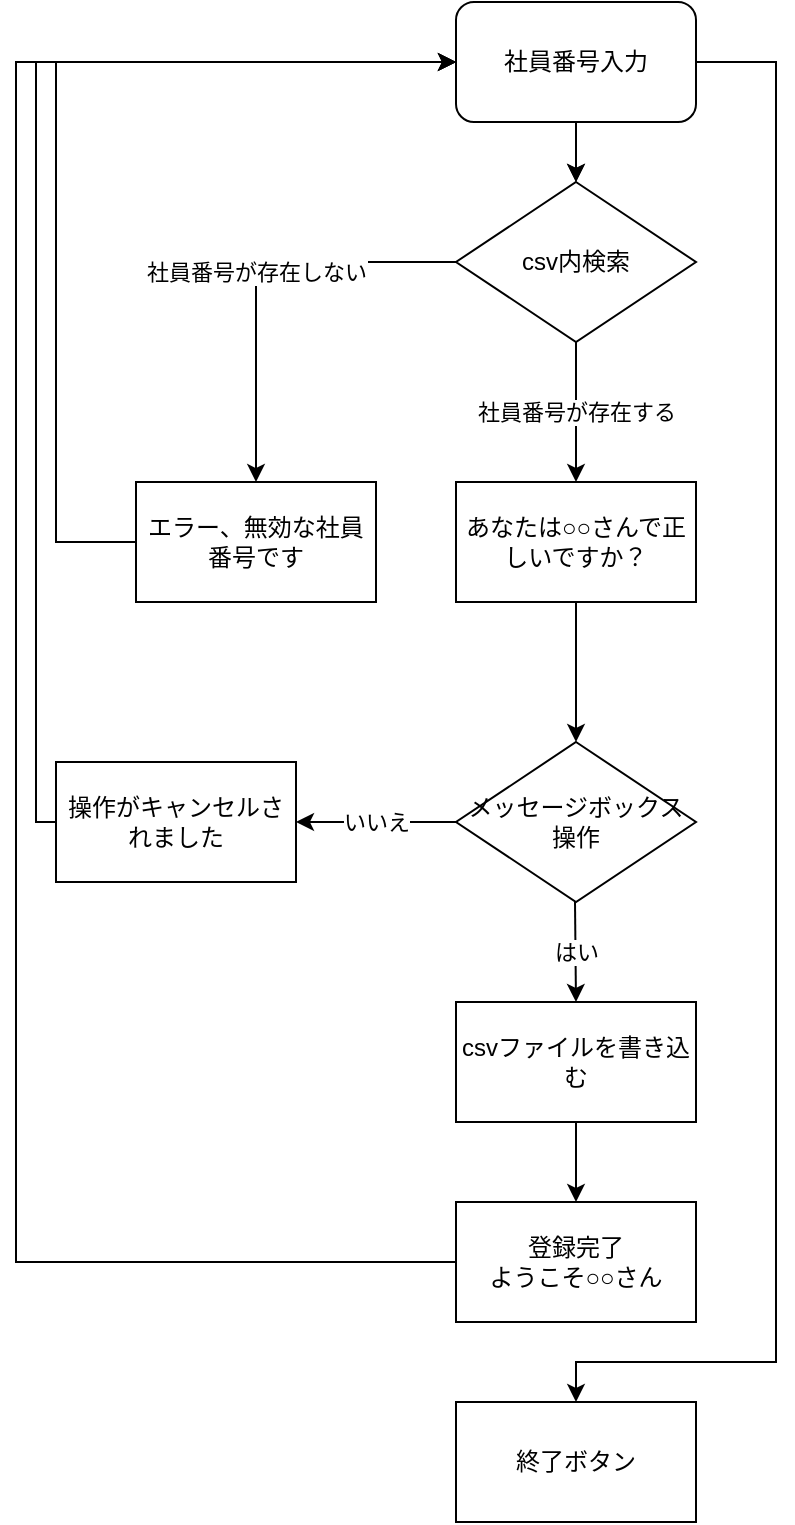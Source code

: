 <mxfile version="24.7.6">
  <diagram name="ページ1" id="tDSjShrsog8t8r01X7za">
    <mxGraphModel dx="1050" dy="522" grid="1" gridSize="10" guides="1" tooltips="1" connect="1" arrows="1" fold="1" page="1" pageScale="1" pageWidth="827" pageHeight="1169" math="0" shadow="0">
      <root>
        <mxCell id="0" />
        <mxCell id="1" parent="0" />
        <mxCell id="d4ciYWOccWzurNr53IGO-9" value="" style="edgeStyle=orthogonalEdgeStyle;rounded=0;orthogonalLoop=1;jettySize=auto;html=1;" parent="1" source="d4ciYWOccWzurNr53IGO-2" target="d4ciYWOccWzurNr53IGO-7" edge="1">
          <mxGeometry relative="1" as="geometry" />
        </mxCell>
        <mxCell id="d4ciYWOccWzurNr53IGO-18" value="" style="edgeStyle=orthogonalEdgeStyle;rounded=0;orthogonalLoop=1;jettySize=auto;html=1;" parent="1" source="d4ciYWOccWzurNr53IGO-2" target="d4ciYWOccWzurNr53IGO-7" edge="1">
          <mxGeometry relative="1" as="geometry" />
        </mxCell>
        <mxCell id="CB12Wec0NSiDcRl1hhvv-3" style="edgeStyle=orthogonalEdgeStyle;rounded=0;orthogonalLoop=1;jettySize=auto;html=1;entryX=0.5;entryY=0;entryDx=0;entryDy=0;" edge="1" parent="1" source="d4ciYWOccWzurNr53IGO-2" target="CB12Wec0NSiDcRl1hhvv-1">
          <mxGeometry relative="1" as="geometry">
            <Array as="points">
              <mxPoint x="440" y="70" />
              <mxPoint x="440" y="720" />
              <mxPoint x="340" y="720" />
            </Array>
          </mxGeometry>
        </mxCell>
        <mxCell id="d4ciYWOccWzurNr53IGO-2" value="社員番号入力" style="rounded=1;whiteSpace=wrap;html=1;" parent="1" vertex="1">
          <mxGeometry x="280" y="40" width="120" height="60" as="geometry" />
        </mxCell>
        <mxCell id="d4ciYWOccWzurNr53IGO-7" value="csv内検索" style="rhombus;whiteSpace=wrap;html=1;" parent="1" vertex="1">
          <mxGeometry x="280" y="130" width="120" height="80" as="geometry" />
        </mxCell>
        <mxCell id="d4ciYWOccWzurNr53IGO-8" value="あなたは○○さんで正しいですか？" style="rounded=0;whiteSpace=wrap;html=1;" parent="1" vertex="1">
          <mxGeometry x="280" y="280" width="120" height="60" as="geometry" />
        </mxCell>
        <mxCell id="d4ciYWOccWzurNr53IGO-12" value="" style="endArrow=classic;html=1;rounded=0;entryX=0.5;entryY=0;entryDx=0;entryDy=0;" parent="1" target="d4ciYWOccWzurNr53IGO-8" edge="1">
          <mxGeometry relative="1" as="geometry">
            <mxPoint x="340" y="210" as="sourcePoint" />
            <mxPoint x="440" y="210" as="targetPoint" />
          </mxGeometry>
        </mxCell>
        <mxCell id="d4ciYWOccWzurNr53IGO-13" value="社員番号が存在する" style="edgeLabel;resizable=0;html=1;;align=center;verticalAlign=middle;" parent="d4ciYWOccWzurNr53IGO-12" connectable="0" vertex="1">
          <mxGeometry relative="1" as="geometry" />
        </mxCell>
        <mxCell id="d4ciYWOccWzurNr53IGO-27" style="edgeStyle=orthogonalEdgeStyle;rounded=0;orthogonalLoop=1;jettySize=auto;html=1;entryX=0;entryY=0.5;entryDx=0;entryDy=0;" parent="1" source="d4ciYWOccWzurNr53IGO-17" target="d4ciYWOccWzurNr53IGO-2" edge="1">
          <mxGeometry relative="1" as="geometry">
            <Array as="points">
              <mxPoint x="80" y="310" />
              <mxPoint x="80" y="70" />
            </Array>
          </mxGeometry>
        </mxCell>
        <mxCell id="d4ciYWOccWzurNr53IGO-17" value="エラー、無効な社員番号です" style="rounded=0;whiteSpace=wrap;html=1;" parent="1" vertex="1">
          <mxGeometry x="120" y="280" width="120" height="60" as="geometry" />
        </mxCell>
        <mxCell id="d4ciYWOccWzurNr53IGO-19" value="" style="endArrow=classic;html=1;rounded=0;entryX=0.5;entryY=0;entryDx=0;entryDy=0;exitX=0;exitY=0.5;exitDx=0;exitDy=0;" parent="1" source="d4ciYWOccWzurNr53IGO-7" target="d4ciYWOccWzurNr53IGO-17" edge="1">
          <mxGeometry relative="1" as="geometry">
            <mxPoint x="80" y="210" as="sourcePoint" />
            <mxPoint x="180" y="210" as="targetPoint" />
            <Array as="points">
              <mxPoint x="180" y="170" />
            </Array>
          </mxGeometry>
        </mxCell>
        <mxCell id="d4ciYWOccWzurNr53IGO-20" value="社員番号が存在しない" style="edgeLabel;resizable=0;html=1;;align=center;verticalAlign=middle;" parent="d4ciYWOccWzurNr53IGO-19" connectable="0" vertex="1">
          <mxGeometry relative="1" as="geometry" />
        </mxCell>
        <mxCell id="d4ciYWOccWzurNr53IGO-21" value="メッセージボックス操作" style="rhombus;whiteSpace=wrap;html=1;rounded=0;" parent="1" vertex="1">
          <mxGeometry x="280" y="410" width="120" height="80" as="geometry" />
        </mxCell>
        <mxCell id="d4ciYWOccWzurNr53IGO-23" value="" style="endArrow=classic;html=1;rounded=0;exitX=0.5;exitY=1;exitDx=0;exitDy=0;entryX=0.5;entryY=0;entryDx=0;entryDy=0;" parent="1" source="d4ciYWOccWzurNr53IGO-8" target="d4ciYWOccWzurNr53IGO-21" edge="1">
          <mxGeometry relative="1" as="geometry">
            <mxPoint x="360" y="370" as="sourcePoint" />
            <mxPoint x="460" y="370" as="targetPoint" />
          </mxGeometry>
        </mxCell>
        <mxCell id="d4ciYWOccWzurNr53IGO-32" style="edgeStyle=orthogonalEdgeStyle;rounded=0;orthogonalLoop=1;jettySize=auto;html=1;entryX=0;entryY=0.5;entryDx=0;entryDy=0;" parent="1" source="d4ciYWOccWzurNr53IGO-28" target="d4ciYWOccWzurNr53IGO-2" edge="1">
          <mxGeometry relative="1" as="geometry">
            <Array as="points">
              <mxPoint x="70" y="450" />
              <mxPoint x="70" y="70" />
            </Array>
          </mxGeometry>
        </mxCell>
        <mxCell id="d4ciYWOccWzurNr53IGO-28" value="操作がキャンセルされました" style="whiteSpace=wrap;html=1;rounded=0;" parent="1" vertex="1">
          <mxGeometry x="80" y="420" width="120" height="60" as="geometry" />
        </mxCell>
        <mxCell id="d4ciYWOccWzurNr53IGO-37" style="edgeStyle=orthogonalEdgeStyle;rounded=0;orthogonalLoop=1;jettySize=auto;html=1;entryX=0;entryY=0.5;entryDx=0;entryDy=0;exitX=0;exitY=0.5;exitDx=0;exitDy=0;" parent="1" source="d4ciYWOccWzurNr53IGO-30" target="d4ciYWOccWzurNr53IGO-2" edge="1">
          <mxGeometry relative="1" as="geometry">
            <Array as="points">
              <mxPoint x="60" y="670" />
              <mxPoint x="60" y="70" />
            </Array>
          </mxGeometry>
        </mxCell>
        <mxCell id="d4ciYWOccWzurNr53IGO-30" value="登録完了&lt;br&gt;ようこそ○○さん" style="whiteSpace=wrap;html=1;rounded=0;" parent="1" vertex="1">
          <mxGeometry x="280" y="640" width="120" height="60" as="geometry" />
        </mxCell>
        <mxCell id="d4ciYWOccWzurNr53IGO-33" value="" style="endArrow=classic;html=1;rounded=0;exitX=0;exitY=0.5;exitDx=0;exitDy=0;" parent="1" source="d4ciYWOccWzurNr53IGO-21" target="d4ciYWOccWzurNr53IGO-28" edge="1">
          <mxGeometry relative="1" as="geometry">
            <mxPoint x="360" y="470" as="sourcePoint" />
            <mxPoint x="460" y="470" as="targetPoint" />
          </mxGeometry>
        </mxCell>
        <mxCell id="d4ciYWOccWzurNr53IGO-34" value="いいえ" style="edgeLabel;resizable=0;html=1;;align=center;verticalAlign=middle;" parent="d4ciYWOccWzurNr53IGO-33" connectable="0" vertex="1">
          <mxGeometry relative="1" as="geometry" />
        </mxCell>
        <mxCell id="d4ciYWOccWzurNr53IGO-35" value="" style="endArrow=classic;html=1;rounded=0;exitX=0.5;exitY=1;exitDx=0;exitDy=0;entryX=0.5;entryY=0;entryDx=0;entryDy=0;" parent="1" target="d4ciYWOccWzurNr53IGO-39" edge="1">
          <mxGeometry relative="1" as="geometry">
            <mxPoint x="339.5" y="490" as="sourcePoint" />
            <mxPoint x="339.5" y="580" as="targetPoint" />
          </mxGeometry>
        </mxCell>
        <mxCell id="d4ciYWOccWzurNr53IGO-36" value="はい" style="edgeLabel;resizable=0;html=1;;align=center;verticalAlign=middle;" parent="d4ciYWOccWzurNr53IGO-35" connectable="0" vertex="1">
          <mxGeometry relative="1" as="geometry" />
        </mxCell>
        <mxCell id="d4ciYWOccWzurNr53IGO-40" value="" style="edgeStyle=orthogonalEdgeStyle;rounded=0;orthogonalLoop=1;jettySize=auto;html=1;" parent="1" source="d4ciYWOccWzurNr53IGO-39" target="d4ciYWOccWzurNr53IGO-30" edge="1">
          <mxGeometry relative="1" as="geometry" />
        </mxCell>
        <mxCell id="d4ciYWOccWzurNr53IGO-39" value="csvファイルを書き込む" style="whiteSpace=wrap;html=1;rounded=0;" parent="1" vertex="1">
          <mxGeometry x="280" y="540" width="120" height="60" as="geometry" />
        </mxCell>
        <mxCell id="CB12Wec0NSiDcRl1hhvv-1" value="終了ボタン" style="rounded=0;whiteSpace=wrap;html=1;" vertex="1" parent="1">
          <mxGeometry x="280" y="740" width="120" height="60" as="geometry" />
        </mxCell>
      </root>
    </mxGraphModel>
  </diagram>
</mxfile>
